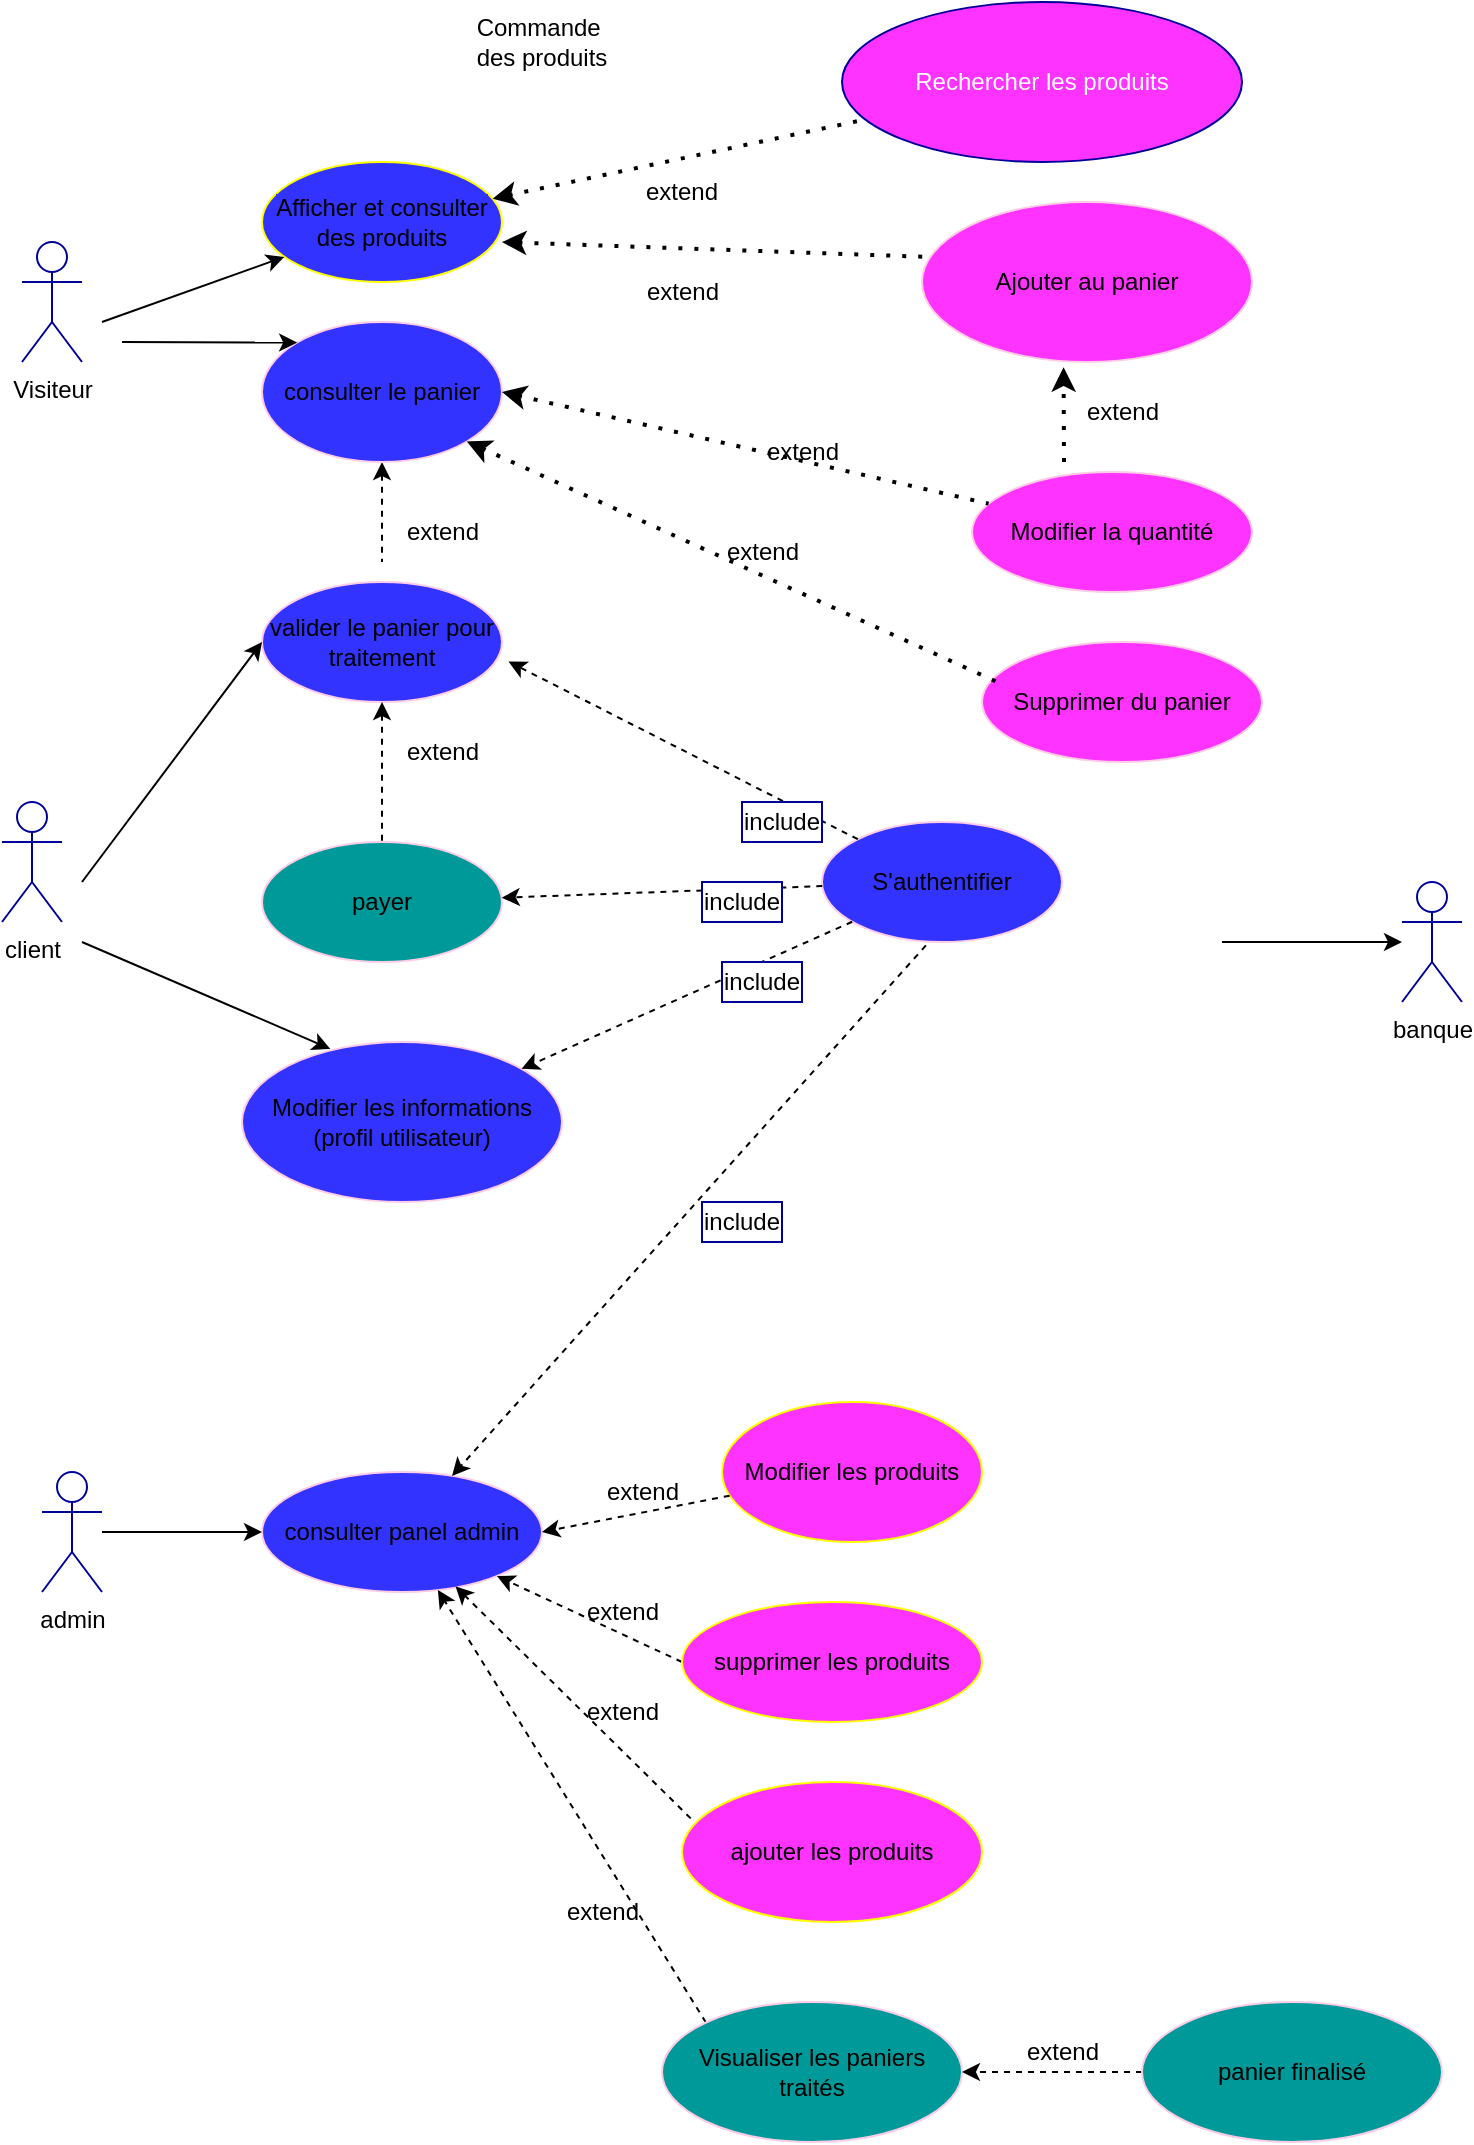 <mxfile>
    <diagram id="g8NQyCKhctxddYFtt-D-" name="Page-1">
        <mxGraphModel dx="1682" dy="327" grid="1" gridSize="10" guides="1" tooltips="1" connect="1" arrows="1" fold="1" page="1" pageScale="1" pageWidth="850" pageHeight="1100" background="none" math="0" shadow="0">
            <root>
                <mxCell id="0"/>
                <mxCell id="1" parent="0"/>
                <mxCell id="12" value="Visiteur" style="shape=umlActor;verticalLabelPosition=bottom;verticalAlign=top;html=1;outlineConnect=0;strokeColor=#000099;" parent="1" vertex="1">
                    <mxGeometry x="-840" y="120" width="30" height="60" as="geometry"/>
                </mxCell>
                <mxCell id="13" value="client" style="shape=umlActor;verticalLabelPosition=bottom;verticalAlign=top;html=1;outlineConnect=0;strokeColor=#000099;" parent="1" vertex="1">
                    <mxGeometry x="-850" y="400" width="30" height="60" as="geometry"/>
                </mxCell>
                <mxCell id="15" value="banque" style="shape=umlActor;verticalLabelPosition=bottom;verticalAlign=top;html=1;outlineConnect=0;strokeColor=#000099;" parent="1" vertex="1">
                    <mxGeometry x="-150" y="440" width="30" height="60" as="geometry"/>
                </mxCell>
                <mxCell id="23" value="Commande&amp;nbsp;&lt;br&gt;des produits" style="text;align=center;html=1;verticalAlign=middle;whiteSpace=wrap;rounded=0;" parent="1" vertex="1">
                    <mxGeometry x="-640" width="120" height="40" as="geometry"/>
                </mxCell>
                <mxCell id="27" value="&lt;span style=&quot;background-color: rgb(51, 51, 255);&quot;&gt;Afficher et consulter des produits&lt;/span&gt;" style="ellipse;whiteSpace=wrap;html=1;strokeColor=#FFFF00;fillColor=#3333FF;" parent="1" vertex="1">
                    <mxGeometry x="-720" y="80" width="120" height="60" as="geometry"/>
                </mxCell>
                <mxCell id="55" value="" style="edgeStyle=none;html=1;" parent="1" edge="1">
                    <mxGeometry relative="1" as="geometry">
                        <mxPoint x="-770" y="380" as="sourcePoint"/>
                        <mxPoint x="-770" y="380" as="targetPoint"/>
                    </mxGeometry>
                </mxCell>
                <mxCell id="28" value="S'authentifier" style="ellipse;whiteSpace=wrap;html=1;strokeColor=#FFCCE6;fillColor=#3333FF;" parent="1" vertex="1">
                    <mxGeometry x="-440" y="410" width="120" height="60" as="geometry"/>
                </mxCell>
                <mxCell id="30" value="valider le panier pour traitement" style="ellipse;whiteSpace=wrap;html=1;strokeColor=#FFCCE6;fillColor=#3333FF;" parent="1" vertex="1">
                    <mxGeometry x="-720" y="290" width="120" height="60" as="geometry"/>
                </mxCell>
                <mxCell id="36" value="Ajouter au panier" style="ellipse;whiteSpace=wrap;html=1;strokeColor=#FFCCE6;fillColor=#FF33FF;" parent="1" vertex="1">
                    <mxGeometry x="-390" y="100" width="165" height="80" as="geometry"/>
                </mxCell>
                <mxCell id="37" value="&lt;font style=&quot;background-color: rgb(255, 51, 255);&quot; color=&quot;#ffffff&quot;&gt;Rechercher les produits&lt;/font&gt;" style="ellipse;whiteSpace=wrap;html=1;strokeColor=#000099;fillColor=#FF33FF;" parent="1" vertex="1">
                    <mxGeometry x="-430" width="200" height="80" as="geometry"/>
                </mxCell>
                <mxCell id="39" value="Modifier les informations&lt;br&gt;(profil utilisateur)" style="ellipse;whiteSpace=wrap;html=1;strokeColor=#FFCCE6;fillColor=#3333FF;" parent="1" vertex="1">
                    <mxGeometry x="-730" y="520" width="160" height="80" as="geometry"/>
                </mxCell>
                <mxCell id="40" value="payer" style="ellipse;whiteSpace=wrap;html=1;strokeColor=#FFCCE6;fillColor=#009999;" parent="1" vertex="1">
                    <mxGeometry x="-720" y="420" width="120" height="60" as="geometry"/>
                </mxCell>
                <mxCell id="46" value="" style="endArrow=none;dashed=1;html=1;dashPattern=1 3;strokeWidth=2;endFill=0;startArrow=classic;startFill=1;exitX=1;exitY=0.667;exitDx=0;exitDy=0;exitPerimeter=0;entryX=0.002;entryY=0.342;entryDx=0;entryDy=0;entryPerimeter=0;" parent="1" source="27" target="36" edge="1">
                    <mxGeometry width="50" height="50" relative="1" as="geometry">
                        <mxPoint x="-630" y="170" as="sourcePoint"/>
                        <mxPoint x="-470" y="90" as="targetPoint"/>
                        <Array as="points"/>
                    </mxGeometry>
                </mxCell>
                <mxCell id="48" value="" style="endArrow=none;dashed=1;html=1;dashPattern=1 3;strokeWidth=2;startArrow=classic;startFill=1;endFill=0;" parent="1" source="27" target="37" edge="1">
                    <mxGeometry width="50" height="50" relative="1" as="geometry">
                        <mxPoint x="-630" y="215" as="sourcePoint"/>
                        <mxPoint x="-480" y="280" as="targetPoint"/>
                    </mxGeometry>
                </mxCell>
                <mxCell id="60" value="" style="endArrow=classic;html=1;" parent="1" edge="1">
                    <mxGeometry width="50" height="50" relative="1" as="geometry">
                        <mxPoint x="-490" y="200" as="sourcePoint"/>
                        <mxPoint x="-490" y="200" as="targetPoint"/>
                        <Array as="points">
                            <mxPoint x="-490" y="200"/>
                        </Array>
                    </mxGeometry>
                </mxCell>
                <mxCell id="61" value="" style="endArrow=classic;html=1;" parent="1" edge="1">
                    <mxGeometry width="50" height="50" relative="1" as="geometry">
                        <mxPoint x="-490" y="120" as="sourcePoint"/>
                        <mxPoint x="-490" y="120" as="targetPoint"/>
                        <Array as="points">
                            <mxPoint x="-490" y="120"/>
                        </Array>
                    </mxGeometry>
                </mxCell>
                <mxCell id="64" value="" style="endArrow=classic;html=1;" parent="1" edge="1">
                    <mxGeometry width="50" height="50" relative="1" as="geometry">
                        <mxPoint x="-490" y="400" as="sourcePoint"/>
                        <mxPoint x="-490" y="400" as="targetPoint"/>
                    </mxGeometry>
                </mxCell>
                <mxCell id="67" value="admin" style="shape=umlActor;verticalLabelPosition=bottom;verticalAlign=top;html=1;outlineConnect=0;strokeColor=#000099;" parent="1" vertex="1">
                    <mxGeometry x="-830" y="735" width="30" height="60" as="geometry"/>
                </mxCell>
                <mxCell id="110" value="consulter panel admin" style="ellipse;whiteSpace=wrap;html=1;strokeColor=#FFCCE6;fillColor=#3333FF;" parent="1" vertex="1">
                    <mxGeometry x="-720" y="735" width="140" height="60" as="geometry"/>
                </mxCell>
                <mxCell id="111" value="" style="endArrow=classic;html=1;entryX=0;entryY=0.5;entryDx=0;entryDy=0;" parent="1" source="67" target="110" edge="1">
                    <mxGeometry width="50" height="50" relative="1" as="geometry">
                        <mxPoint x="-480" y="710" as="sourcePoint"/>
                        <mxPoint x="-770" y="670" as="targetPoint"/>
                    </mxGeometry>
                </mxCell>
                <mxCell id="114" value="" style="endArrow=classic;html=1;" parent="1" target="15" edge="1">
                    <mxGeometry width="50" height="50" relative="1" as="geometry">
                        <mxPoint x="-240" y="470" as="sourcePoint"/>
                        <mxPoint x="-200" y="370" as="targetPoint"/>
                    </mxGeometry>
                </mxCell>
                <mxCell id="115" value="extend" style="text;strokeColor=none;align=center;fillColor=none;html=1;verticalAlign=middle;whiteSpace=wrap;rounded=0;" parent="1" vertex="1">
                    <mxGeometry x="-540" y="80" width="60" height="30" as="geometry"/>
                </mxCell>
                <mxCell id="124" value="extend" style="text;html=1;align=center;verticalAlign=middle;resizable=0;points=[];autosize=1;strokeColor=none;fillColor=none;" parent="1" vertex="1">
                    <mxGeometry x="-540" y="130" width="60" height="30" as="geometry"/>
                </mxCell>
                <mxCell id="137" value="" style="edgeStyle=none;html=1;dashed=1;" parent="1" source="28" target="40" edge="1">
                    <mxGeometry relative="1" as="geometry"/>
                </mxCell>
                <mxCell id="139" value="" style="edgeStyle=none;html=1;dashed=1;entryX=1.027;entryY=0.663;entryDx=0;entryDy=0;entryPerimeter=0;" parent="1" source="28" target="30" edge="1">
                    <mxGeometry relative="1" as="geometry">
                        <mxPoint x="-560" y="490" as="targetPoint"/>
                        <Array as="points"/>
                    </mxGeometry>
                </mxCell>
                <mxCell id="125" value="include" style="rounded=0;whiteSpace=wrap;html=1;strokeColor=#000099;" parent="1" vertex="1">
                    <mxGeometry x="-500" y="440" width="40" height="20" as="geometry"/>
                </mxCell>
                <mxCell id="131" value="" style="edgeStyle=none;html=1;dashed=1;" parent="1" source="28" target="39" edge="1">
                    <mxGeometry relative="1" as="geometry"/>
                </mxCell>
                <mxCell id="127" value="include" style="rounded=0;whiteSpace=wrap;html=1;strokeColor=#000099;" parent="1" vertex="1">
                    <mxGeometry x="-480" y="400" width="40" height="20" as="geometry"/>
                </mxCell>
                <mxCell id="140" value="include" style="rounded=0;whiteSpace=wrap;html=1;strokeColor=#000099;" parent="1" vertex="1">
                    <mxGeometry x="-490" y="480" width="40" height="20" as="geometry"/>
                </mxCell>
                <mxCell id="144" value="" style="edgeStyle=none;html=1;dashed=1;exitX=0.433;exitY=1.028;exitDx=0;exitDy=0;exitPerimeter=0;" parent="1" source="28" target="110" edge="1">
                    <mxGeometry relative="1" as="geometry">
                        <mxPoint x="-398" y="710" as="targetPoint"/>
                    </mxGeometry>
                </mxCell>
                <mxCell id="142" value="include" style="rounded=0;whiteSpace=wrap;html=1;strokeColor=#000099;" parent="1" vertex="1">
                    <mxGeometry x="-500" y="600" width="40" height="20" as="geometry"/>
                </mxCell>
                <mxCell id="146" style="edgeStyle=none;html=1;entryX=0.276;entryY=0.043;entryDx=0;entryDy=0;entryPerimeter=0;" parent="1" target="39" edge="1">
                    <mxGeometry relative="1" as="geometry">
                        <mxPoint x="-760" y="400" as="targetPoint"/>
                        <mxPoint x="-810" y="470" as="sourcePoint"/>
                        <Array as="points"/>
                    </mxGeometry>
                </mxCell>
                <mxCell id="147" style="edgeStyle=none;html=1;entryX=0;entryY=0.5;entryDx=0;entryDy=0;" parent="1" target="30" edge="1">
                    <mxGeometry relative="1" as="geometry">
                        <mxPoint x="-750" y="410" as="targetPoint"/>
                        <mxPoint x="-810" y="440" as="sourcePoint"/>
                        <Array as="points"/>
                    </mxGeometry>
                </mxCell>
                <mxCell id="148" style="edgeStyle=none;html=1;dashed=1;endArrow=none;endFill=0;startArrow=classic;startFill=1;" parent="1" source="156" edge="1">
                    <mxGeometry relative="1" as="geometry">
                        <mxPoint x="-660" y="280" as="targetPoint"/>
                        <mxPoint x="-830" y="250" as="sourcePoint"/>
                        <Array as="points"/>
                    </mxGeometry>
                </mxCell>
                <mxCell id="149" value="extend" style="text;html=1;align=center;verticalAlign=middle;resizable=0;points=[];autosize=1;strokeColor=none;fillColor=none;" parent="1" vertex="1">
                    <mxGeometry x="-660" y="250" width="60" height="30" as="geometry"/>
                </mxCell>
                <mxCell id="150" style="edgeStyle=none;html=1;dashed=1;entryX=0.5;entryY=0;entryDx=0;entryDy=0;exitX=0.5;exitY=1;exitDx=0;exitDy=0;endArrow=none;endFill=0;startArrow=classic;startFill=1;" parent="1" source="30" target="40" edge="1">
                    <mxGeometry relative="1" as="geometry">
                        <mxPoint x="-607.574" y="308.787" as="targetPoint"/>
                        <mxPoint x="-418.596" y="268.551" as="sourcePoint"/>
                        <Array as="points"/>
                    </mxGeometry>
                </mxCell>
                <mxCell id="151" value="extend" style="text;html=1;align=center;verticalAlign=middle;resizable=0;points=[];autosize=1;strokeColor=none;fillColor=none;" parent="1" vertex="1">
                    <mxGeometry x="-660" y="360" width="60" height="30" as="geometry"/>
                </mxCell>
                <mxCell id="152" value="Supprimer du panier" style="ellipse;whiteSpace=wrap;html=1;strokeColor=#FFCCE6;fillColor=#FF33FF;" parent="1" vertex="1">
                    <mxGeometry x="-360" y="320" width="140" height="60" as="geometry"/>
                </mxCell>
                <mxCell id="153" value="Modifier la quantité" style="ellipse;whiteSpace=wrap;html=1;strokeColor=#FFCCE6;fillColor=#FF33FF;" parent="1" vertex="1">
                    <mxGeometry x="-365" y="235" width="140" height="60" as="geometry"/>
                </mxCell>
                <mxCell id="156" value="consulter le panier" style="ellipse;whiteSpace=wrap;html=1;strokeColor=#FFCCE6;fillColor=#3333FF;" parent="1" vertex="1">
                    <mxGeometry x="-720" y="160" width="120" height="70" as="geometry"/>
                </mxCell>
                <mxCell id="157" style="edgeStyle=none;html=1;" parent="1" target="27" edge="1">
                    <mxGeometry relative="1" as="geometry">
                        <mxPoint x="-710" y="330" as="targetPoint"/>
                        <mxPoint x="-800" y="160" as="sourcePoint"/>
                        <Array as="points"/>
                    </mxGeometry>
                </mxCell>
                <mxCell id="158" style="edgeStyle=none;html=1;entryX=0;entryY=0;entryDx=0;entryDy=0;" parent="1" target="156" edge="1">
                    <mxGeometry relative="1" as="geometry">
                        <mxPoint x="-736.852" y="148.741" as="targetPoint"/>
                        <mxPoint x="-790" y="170" as="sourcePoint"/>
                        <Array as="points"/>
                    </mxGeometry>
                </mxCell>
                <mxCell id="159" value="" style="endArrow=none;dashed=1;html=1;dashPattern=1 3;strokeWidth=2;endFill=0;startArrow=classic;startFill=1;exitX=1;exitY=0.5;exitDx=0;exitDy=0;" parent="1" source="156" target="153" edge="1">
                    <mxGeometry width="50" height="50" relative="1" as="geometry">
                        <mxPoint x="-630" y="140.02" as="sourcePoint"/>
                        <mxPoint x="-379.67" y="137.36" as="targetPoint"/>
                        <Array as="points"/>
                    </mxGeometry>
                </mxCell>
                <mxCell id="160" value="" style="endArrow=none;dashed=1;html=1;dashPattern=1 3;strokeWidth=2;endFill=0;startArrow=classic;startFill=1;exitX=1;exitY=1;exitDx=0;exitDy=0;entryX=0.054;entryY=0.333;entryDx=0;entryDy=0;entryPerimeter=0;" parent="1" source="156" target="152" edge="1">
                    <mxGeometry width="50" height="50" relative="1" as="geometry">
                        <mxPoint x="-620" y="150.02" as="sourcePoint"/>
                        <mxPoint x="-369.67" y="147.36" as="targetPoint"/>
                        <Array as="points"/>
                    </mxGeometry>
                </mxCell>
                <mxCell id="161" value="" style="endArrow=classic;dashed=1;html=1;dashPattern=1 3;strokeWidth=2;endFill=1;startArrow=none;startFill=0;entryX=0.429;entryY=1.033;entryDx=0;entryDy=0;entryPerimeter=0;" parent="1" target="36" edge="1">
                    <mxGeometry width="50" height="50" relative="1" as="geometry">
                        <mxPoint x="-319" y="230" as="sourcePoint"/>
                        <mxPoint x="-359.67" y="157.36" as="targetPoint"/>
                        <Array as="points"/>
                    </mxGeometry>
                </mxCell>
                <mxCell id="162" value="extend" style="text;html=1;align=center;verticalAlign=middle;resizable=0;points=[];autosize=1;strokeColor=none;fillColor=none;" parent="1" vertex="1">
                    <mxGeometry x="-320" y="190" width="60" height="30" as="geometry"/>
                </mxCell>
                <mxCell id="163" value="extend" style="text;html=1;align=center;verticalAlign=middle;resizable=0;points=[];autosize=1;strokeColor=none;fillColor=none;" parent="1" vertex="1">
                    <mxGeometry x="-500" y="260" width="60" height="30" as="geometry"/>
                </mxCell>
                <mxCell id="164" value="extend" style="text;html=1;align=center;verticalAlign=middle;resizable=0;points=[];autosize=1;strokeColor=none;fillColor=none;" parent="1" vertex="1">
                    <mxGeometry x="-480" y="210" width="60" height="30" as="geometry"/>
                </mxCell>
                <mxCell id="165" value="Modifier les produits" style="ellipse;whiteSpace=wrap;html=1;strokeColor=#FFFF00;fillColor=#FF33FF;" parent="1" vertex="1">
                    <mxGeometry x="-490" y="700" width="130" height="70" as="geometry"/>
                </mxCell>
                <mxCell id="178" style="edgeStyle=none;html=1;exitX=0.029;exitY=0.26;exitDx=0;exitDy=0;entryX=0.691;entryY=0.953;entryDx=0;entryDy=0;entryPerimeter=0;dashed=1;startArrow=none;startFill=0;endArrow=classic;endFill=1;exitPerimeter=0;" parent="1" source="166" target="110" edge="1">
                    <mxGeometry relative="1" as="geometry"/>
                </mxCell>
                <mxCell id="166" value="ajouter les produits" style="ellipse;whiteSpace=wrap;html=1;strokeColor=#FFFF00;fillColor=#FF33FF;" parent="1" vertex="1">
                    <mxGeometry x="-510" y="890" width="150" height="70" as="geometry"/>
                </mxCell>
                <mxCell id="177" style="edgeStyle=none;html=1;exitX=0;exitY=0.5;exitDx=0;exitDy=0;dashed=1;startArrow=none;startFill=0;endArrow=classic;endFill=1;" parent="1" source="167" target="110" edge="1">
                    <mxGeometry relative="1" as="geometry"/>
                </mxCell>
                <mxCell id="167" value="supprimer les produits" style="ellipse;whiteSpace=wrap;html=1;strokeColor=#FFFF00;fillColor=#FF33FF;" parent="1" vertex="1">
                    <mxGeometry x="-510" y="800" width="150" height="60" as="geometry"/>
                </mxCell>
                <mxCell id="176" value="" style="edgeStyle=none;html=1;dashed=1;entryX=1;entryY=0.5;entryDx=0;entryDy=0;" parent="1" source="165" target="110" edge="1">
                    <mxGeometry relative="1" as="geometry">
                        <mxPoint x="-610" y="740" as="targetPoint"/>
                        <mxPoint x="-520" y="830" as="sourcePoint"/>
                    </mxGeometry>
                </mxCell>
                <mxCell id="179" value="extend" style="text;html=1;align=center;verticalAlign=middle;resizable=0;points=[];autosize=1;strokeColor=none;fillColor=none;" parent="1" vertex="1">
                    <mxGeometry x="-570" y="840" width="60" height="30" as="geometry"/>
                </mxCell>
                <mxCell id="180" value="extend" style="text;html=1;align=center;verticalAlign=middle;resizable=0;points=[];autosize=1;strokeColor=none;fillColor=none;" parent="1" vertex="1">
                    <mxGeometry x="-570" y="790" width="60" height="30" as="geometry"/>
                </mxCell>
                <mxCell id="181" value="extend" style="text;html=1;align=center;verticalAlign=middle;resizable=0;points=[];autosize=1;strokeColor=none;fillColor=none;" parent="1" vertex="1">
                    <mxGeometry x="-560" y="730" width="60" height="30" as="geometry"/>
                </mxCell>
                <mxCell id="183" style="edgeStyle=none;html=1;exitX=0;exitY=0;exitDx=0;exitDy=0;dashed=1;startArrow=none;startFill=0;endArrow=classic;endFill=1;" parent="1" source="182" target="110" edge="1">
                    <mxGeometry relative="1" as="geometry"/>
                </mxCell>
                <mxCell id="182" value="Visualiser les paniers traités" style="ellipse;whiteSpace=wrap;html=1;strokeColor=#FFCCE6;fillColor=#009999;" parent="1" vertex="1">
                    <mxGeometry x="-520" y="1000" width="150" height="70" as="geometry"/>
                </mxCell>
                <mxCell id="184" value="extend" style="text;html=1;align=center;verticalAlign=middle;resizable=0;points=[];autosize=1;strokeColor=none;fillColor=none;" parent="1" vertex="1">
                    <mxGeometry x="-580" y="940" width="60" height="30" as="geometry"/>
                </mxCell>
                <mxCell id="187" style="edgeStyle=none;html=1;exitX=0;exitY=0.5;exitDx=0;exitDy=0;entryX=1;entryY=0.5;entryDx=0;entryDy=0;dashed=1;startArrow=none;startFill=0;endArrow=classic;endFill=1;" parent="1" source="186" target="182" edge="1">
                    <mxGeometry relative="1" as="geometry"/>
                </mxCell>
                <mxCell id="186" value="panier finalisé" style="ellipse;whiteSpace=wrap;html=1;strokeColor=#FFCCE6;fillColor=#009999;" parent="1" vertex="1">
                    <mxGeometry x="-280" y="1000" width="150" height="70" as="geometry"/>
                </mxCell>
                <mxCell id="188" value="extend" style="text;html=1;align=center;verticalAlign=middle;resizable=0;points=[];autosize=1;strokeColor=none;fillColor=none;" parent="1" vertex="1">
                    <mxGeometry x="-350" y="1010" width="60" height="30" as="geometry"/>
                </mxCell>
            </root>
        </mxGraphModel>
    </diagram>
</mxfile>